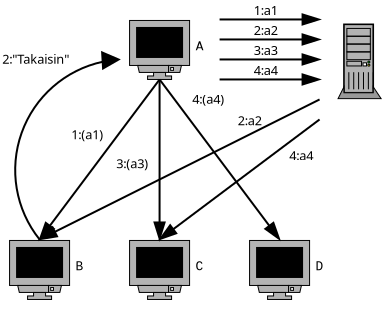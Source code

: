<?xml version="1.0" encoding="UTF-8"?>
<dia:diagram xmlns:dia="http://www.lysator.liu.se/~alla/dia/">
  <dia:layer name="Background" visible="true">
    <dia:object type="Network - General Computer (Tower)" version="0" id="O0">
      <dia:attribute name="obj_pos">
        <dia:point val="60.925,2.243"/>
      </dia:attribute>
      <dia:attribute name="obj_bb">
        <dia:rectangle val="60.917,2.203;63.084,7.305"/>
      </dia:attribute>
      <dia:attribute name="elem_corner">
        <dia:point val="60.925,2.243"/>
      </dia:attribute>
      <dia:attribute name="elem_width">
        <dia:real val="2.15"/>
      </dia:attribute>
      <dia:attribute name="elem_height">
        <dia:real val="3.714"/>
      </dia:attribute>
      <dia:attribute name="show_background">
        <dia:boolean val="true"/>
      </dia:attribute>
      <dia:attribute name="flip_horizontal">
        <dia:boolean val="false"/>
      </dia:attribute>
      <dia:attribute name="flip_vertical">
        <dia:boolean val="false"/>
      </dia:attribute>
      <dia:attribute name="padding">
        <dia:real val="0"/>
      </dia:attribute>
      <dia:attribute name="text">
        <dia:composite type="text">
          <dia:attribute name="string">
            <dia:string>##</dia:string>
          </dia:attribute>
          <dia:attribute name="font">
            <dia:font family="courier new" style="0" name="Courier"/>
          </dia:attribute>
          <dia:attribute name="height">
            <dia:real val="1"/>
          </dia:attribute>
          <dia:attribute name="pos">
            <dia:point val="62,6.805"/>
          </dia:attribute>
          <dia:attribute name="color">
            <dia:color val="#000000"/>
          </dia:attribute>
          <dia:attribute name="alignment">
            <dia:enum val="1"/>
          </dia:attribute>
        </dia:composite>
      </dia:attribute>
    </dia:object>
    <dia:group>
      <dia:object type="Network - General Monitor (With Stand)" version="0" id="O1">
        <dia:attribute name="obj_pos">
          <dia:point val="50.5,2.05"/>
        </dia:attribute>
        <dia:attribute name="obj_bb">
          <dia:rectangle val="50.475,2.025;53.525,6.35"/>
        </dia:attribute>
        <dia:attribute name="elem_corner">
          <dia:point val="50.5,2.05"/>
        </dia:attribute>
        <dia:attribute name="elem_width">
          <dia:real val="3"/>
        </dia:attribute>
        <dia:attribute name="elem_height">
          <dia:real val="2.95"/>
        </dia:attribute>
        <dia:attribute name="show_background">
          <dia:boolean val="true"/>
        </dia:attribute>
        <dia:attribute name="flip_horizontal">
          <dia:boolean val="false"/>
        </dia:attribute>
        <dia:attribute name="flip_vertical">
          <dia:boolean val="false"/>
        </dia:attribute>
        <dia:attribute name="padding">
          <dia:real val="0"/>
        </dia:attribute>
        <dia:attribute name="text">
          <dia:composite type="text">
            <dia:attribute name="string">
              <dia:string>##</dia:string>
            </dia:attribute>
            <dia:attribute name="font">
              <dia:font family="courier new" style="0" name="Courier"/>
            </dia:attribute>
            <dia:attribute name="height">
              <dia:real val="1"/>
            </dia:attribute>
            <dia:attribute name="pos">
              <dia:point val="52,5.85"/>
            </dia:attribute>
            <dia:attribute name="color">
              <dia:color val="#000000"/>
            </dia:attribute>
            <dia:attribute name="alignment">
              <dia:enum val="1"/>
            </dia:attribute>
          </dia:composite>
        </dia:attribute>
      </dia:object>
      <dia:object type="Standard - Text" version="0" id="O2">
        <dia:attribute name="obj_pos">
          <dia:point val="54.001,3.535"/>
        </dia:attribute>
        <dia:attribute name="obj_bb">
          <dia:rectangle val="53.826,2.885;54.176,3.885"/>
        </dia:attribute>
        <dia:attribute name="text">
          <dia:composite type="text">
            <dia:attribute name="string">
              <dia:string>#A#</dia:string>
            </dia:attribute>
            <dia:attribute name="font">
              <dia:font family="courier new" style="0" name="Courier"/>
            </dia:attribute>
            <dia:attribute name="height">
              <dia:real val="0.8"/>
            </dia:attribute>
            <dia:attribute name="pos">
              <dia:point val="54.001,3.535"/>
            </dia:attribute>
            <dia:attribute name="color">
              <dia:color val="#000000"/>
            </dia:attribute>
            <dia:attribute name="alignment">
              <dia:enum val="1"/>
            </dia:attribute>
          </dia:composite>
        </dia:attribute>
      </dia:object>
    </dia:group>
    <dia:group>
      <dia:object type="Network - General Monitor (With Stand)" version="0" id="O3">
        <dia:attribute name="obj_pos">
          <dia:point val="50.5,13.05"/>
        </dia:attribute>
        <dia:attribute name="obj_bb">
          <dia:rectangle val="50.475,13.025;53.525,17.35"/>
        </dia:attribute>
        <dia:attribute name="elem_corner">
          <dia:point val="50.5,13.05"/>
        </dia:attribute>
        <dia:attribute name="elem_width">
          <dia:real val="3"/>
        </dia:attribute>
        <dia:attribute name="elem_height">
          <dia:real val="2.95"/>
        </dia:attribute>
        <dia:attribute name="show_background">
          <dia:boolean val="true"/>
        </dia:attribute>
        <dia:attribute name="flip_horizontal">
          <dia:boolean val="false"/>
        </dia:attribute>
        <dia:attribute name="flip_vertical">
          <dia:boolean val="false"/>
        </dia:attribute>
        <dia:attribute name="padding">
          <dia:real val="0"/>
        </dia:attribute>
        <dia:attribute name="text">
          <dia:composite type="text">
            <dia:attribute name="string">
              <dia:string>##</dia:string>
            </dia:attribute>
            <dia:attribute name="font">
              <dia:font family="courier new" style="0" name="Courier"/>
            </dia:attribute>
            <dia:attribute name="height">
              <dia:real val="1"/>
            </dia:attribute>
            <dia:attribute name="pos">
              <dia:point val="52,16.85"/>
            </dia:attribute>
            <dia:attribute name="color">
              <dia:color val="#000000"/>
            </dia:attribute>
            <dia:attribute name="alignment">
              <dia:enum val="1"/>
            </dia:attribute>
          </dia:composite>
        </dia:attribute>
      </dia:object>
      <dia:object type="Standard - Text" version="0" id="O4">
        <dia:attribute name="obj_pos">
          <dia:point val="54.001,14.535"/>
        </dia:attribute>
        <dia:attribute name="obj_bb">
          <dia:rectangle val="53.826,13.885;54.176,14.885"/>
        </dia:attribute>
        <dia:attribute name="text">
          <dia:composite type="text">
            <dia:attribute name="string">
              <dia:string>#C#</dia:string>
            </dia:attribute>
            <dia:attribute name="font">
              <dia:font family="courier new" style="0" name="Courier"/>
            </dia:attribute>
            <dia:attribute name="height">
              <dia:real val="0.8"/>
            </dia:attribute>
            <dia:attribute name="pos">
              <dia:point val="54.001,14.535"/>
            </dia:attribute>
            <dia:attribute name="color">
              <dia:color val="#000000"/>
            </dia:attribute>
            <dia:attribute name="alignment">
              <dia:enum val="1"/>
            </dia:attribute>
          </dia:composite>
        </dia:attribute>
      </dia:object>
    </dia:group>
    <dia:group>
      <dia:object type="Network - General Monitor (With Stand)" version="0" id="O5">
        <dia:attribute name="obj_pos">
          <dia:point val="56.5,13.05"/>
        </dia:attribute>
        <dia:attribute name="obj_bb">
          <dia:rectangle val="56.475,13.025;59.525,17.35"/>
        </dia:attribute>
        <dia:attribute name="elem_corner">
          <dia:point val="56.5,13.05"/>
        </dia:attribute>
        <dia:attribute name="elem_width">
          <dia:real val="3"/>
        </dia:attribute>
        <dia:attribute name="elem_height">
          <dia:real val="2.95"/>
        </dia:attribute>
        <dia:attribute name="show_background">
          <dia:boolean val="true"/>
        </dia:attribute>
        <dia:attribute name="flip_horizontal">
          <dia:boolean val="false"/>
        </dia:attribute>
        <dia:attribute name="flip_vertical">
          <dia:boolean val="false"/>
        </dia:attribute>
        <dia:attribute name="padding">
          <dia:real val="0"/>
        </dia:attribute>
        <dia:attribute name="text">
          <dia:composite type="text">
            <dia:attribute name="string">
              <dia:string>##</dia:string>
            </dia:attribute>
            <dia:attribute name="font">
              <dia:font family="courier new" style="0" name="Courier"/>
            </dia:attribute>
            <dia:attribute name="height">
              <dia:real val="1"/>
            </dia:attribute>
            <dia:attribute name="pos">
              <dia:point val="58,16.85"/>
            </dia:attribute>
            <dia:attribute name="color">
              <dia:color val="#000000"/>
            </dia:attribute>
            <dia:attribute name="alignment">
              <dia:enum val="1"/>
            </dia:attribute>
          </dia:composite>
        </dia:attribute>
      </dia:object>
      <dia:object type="Standard - Text" version="0" id="O6">
        <dia:attribute name="obj_pos">
          <dia:point val="60.001,14.535"/>
        </dia:attribute>
        <dia:attribute name="obj_bb">
          <dia:rectangle val="59.826,13.885;60.176,14.885"/>
        </dia:attribute>
        <dia:attribute name="text">
          <dia:composite type="text">
            <dia:attribute name="string">
              <dia:string>#D#</dia:string>
            </dia:attribute>
            <dia:attribute name="font">
              <dia:font family="courier new" style="0" name="Courier"/>
            </dia:attribute>
            <dia:attribute name="height">
              <dia:real val="0.8"/>
            </dia:attribute>
            <dia:attribute name="pos">
              <dia:point val="60.001,14.535"/>
            </dia:attribute>
            <dia:attribute name="color">
              <dia:color val="#000000"/>
            </dia:attribute>
            <dia:attribute name="alignment">
              <dia:enum val="1"/>
            </dia:attribute>
          </dia:composite>
        </dia:attribute>
      </dia:object>
    </dia:group>
    <dia:object type="UML - Message" version="0" id="O7">
      <dia:attribute name="obj_pos">
        <dia:point val="60,7"/>
      </dia:attribute>
      <dia:attribute name="obj_bb">
        <dia:rectangle val="51.72,6.93;60.07,13.35"/>
      </dia:attribute>
      <dia:attribute name="conn_endpoints">
        <dia:point val="60,7"/>
        <dia:point val="52,13"/>
      </dia:attribute>
      <dia:attribute name="text">
        <dia:string>#4:a4#</dia:string>
      </dia:attribute>
      <dia:attribute name="type">
        <dia:enum val="0"/>
      </dia:attribute>
      <dia:attribute name="text_pos">
        <dia:point val="59.08,9.041"/>
      </dia:attribute>
    </dia:object>
    <dia:object type="UML - Message" version="0" id="O8">
      <dia:attribute name="obj_pos">
        <dia:point val="55,4"/>
      </dia:attribute>
      <dia:attribute name="obj_bb">
        <dia:rectangle val="54.95,3.127;60.05,4.4"/>
      </dia:attribute>
      <dia:attribute name="conn_endpoints">
        <dia:point val="55,4"/>
        <dia:point val="60,4"/>
      </dia:attribute>
      <dia:attribute name="text">
        <dia:string>#3:a3#</dia:string>
      </dia:attribute>
      <dia:attribute name="type">
        <dia:enum val="0"/>
      </dia:attribute>
      <dia:attribute name="text_pos">
        <dia:point val="57.307,3.777"/>
      </dia:attribute>
    </dia:object>
    <dia:object type="UML - Message" version="0" id="O9">
      <dia:attribute name="obj_pos">
        <dia:point val="55,5"/>
      </dia:attribute>
      <dia:attribute name="obj_bb">
        <dia:rectangle val="54.95,4.127;60.05,5.4"/>
      </dia:attribute>
      <dia:attribute name="conn_endpoints">
        <dia:point val="55,5"/>
        <dia:point val="60,5"/>
      </dia:attribute>
      <dia:attribute name="text">
        <dia:string>#4:a4#</dia:string>
      </dia:attribute>
      <dia:attribute name="type">
        <dia:enum val="0"/>
      </dia:attribute>
      <dia:attribute name="text_pos">
        <dia:point val="57.307,4.777"/>
      </dia:attribute>
    </dia:object>
    <dia:object type="UML - Message" version="0" id="O10">
      <dia:attribute name="obj_pos">
        <dia:point val="55,3"/>
      </dia:attribute>
      <dia:attribute name="obj_bb">
        <dia:rectangle val="54.95,2.127;60.05,3.4"/>
      </dia:attribute>
      <dia:attribute name="conn_endpoints">
        <dia:point val="55,3"/>
        <dia:point val="60,3"/>
      </dia:attribute>
      <dia:attribute name="text">
        <dia:string>#2:a2#</dia:string>
      </dia:attribute>
      <dia:attribute name="type">
        <dia:enum val="0"/>
      </dia:attribute>
      <dia:attribute name="text_pos">
        <dia:point val="57.307,2.777"/>
      </dia:attribute>
    </dia:object>
    <dia:object type="UML - Message" version="0" id="O11">
      <dia:attribute name="obj_pos">
        <dia:point val="52,5"/>
      </dia:attribute>
      <dia:attribute name="obj_bb">
        <dia:rectangle val="49.705,4.95;52.4,13.05"/>
      </dia:attribute>
      <dia:attribute name="conn_endpoints">
        <dia:point val="52,5"/>
        <dia:point val="52,13"/>
      </dia:attribute>
      <dia:attribute name="text">
        <dia:string>#3:(a3)#</dia:string>
      </dia:attribute>
      <dia:attribute name="type">
        <dia:enum val="0"/>
      </dia:attribute>
      <dia:attribute name="text_pos">
        <dia:point val="50.63,9.441"/>
      </dia:attribute>
      <dia:connections>
        <dia:connection handle="0" to="O1" connection="0"/>
      </dia:connections>
    </dia:object>
    <dia:object type="UML - Message" version="0" id="O12">
      <dia:attribute name="obj_pos">
        <dia:point val="52,5"/>
      </dia:attribute>
      <dia:attribute name="obj_bb">
        <dia:rectangle val="51.93,4.93;58.35,13.28"/>
      </dia:attribute>
      <dia:attribute name="conn_endpoints">
        <dia:point val="52,5"/>
        <dia:point val="58,13"/>
      </dia:attribute>
      <dia:attribute name="text">
        <dia:string>#4:(a4)#</dia:string>
      </dia:attribute>
      <dia:attribute name="type">
        <dia:enum val="0"/>
      </dia:attribute>
      <dia:attribute name="text_pos">
        <dia:point val="54.43,6.216"/>
      </dia:attribute>
      <dia:connections>
        <dia:connection handle="0" to="O1" connection="0"/>
      </dia:connections>
    </dia:object>
    <dia:object type="UML - Message" version="0" id="O13">
      <dia:attribute name="obj_pos">
        <dia:point val="55,2"/>
      </dia:attribute>
      <dia:attribute name="obj_bb">
        <dia:rectangle val="54.95,1.127;60.05,2.4"/>
      </dia:attribute>
      <dia:attribute name="conn_endpoints">
        <dia:point val="55,2"/>
        <dia:point val="60,2"/>
      </dia:attribute>
      <dia:attribute name="text">
        <dia:string>#1:a1#</dia:string>
      </dia:attribute>
      <dia:attribute name="type">
        <dia:enum val="0"/>
      </dia:attribute>
      <dia:attribute name="text_pos">
        <dia:point val="57.307,1.777"/>
      </dia:attribute>
    </dia:object>
    <dia:group>
      <dia:object type="Network - General Monitor (With Stand)" version="0" id="O14">
        <dia:attribute name="obj_pos">
          <dia:point val="44.5,13.05"/>
        </dia:attribute>
        <dia:attribute name="obj_bb">
          <dia:rectangle val="44.475,13.025;47.525,17.35"/>
        </dia:attribute>
        <dia:attribute name="elem_corner">
          <dia:point val="44.5,13.05"/>
        </dia:attribute>
        <dia:attribute name="elem_width">
          <dia:real val="3"/>
        </dia:attribute>
        <dia:attribute name="elem_height">
          <dia:real val="2.95"/>
        </dia:attribute>
        <dia:attribute name="show_background">
          <dia:boolean val="true"/>
        </dia:attribute>
        <dia:attribute name="flip_horizontal">
          <dia:boolean val="false"/>
        </dia:attribute>
        <dia:attribute name="flip_vertical">
          <dia:boolean val="false"/>
        </dia:attribute>
        <dia:attribute name="padding">
          <dia:real val="0"/>
        </dia:attribute>
        <dia:attribute name="text">
          <dia:composite type="text">
            <dia:attribute name="string">
              <dia:string>##</dia:string>
            </dia:attribute>
            <dia:attribute name="font">
              <dia:font family="courier new" style="0" name="Courier"/>
            </dia:attribute>
            <dia:attribute name="height">
              <dia:real val="1"/>
            </dia:attribute>
            <dia:attribute name="pos">
              <dia:point val="46,16.85"/>
            </dia:attribute>
            <dia:attribute name="color">
              <dia:color val="#000000"/>
            </dia:attribute>
            <dia:attribute name="alignment">
              <dia:enum val="1"/>
            </dia:attribute>
          </dia:composite>
        </dia:attribute>
      </dia:object>
      <dia:object type="Standard - Text" version="0" id="O15">
        <dia:attribute name="obj_pos">
          <dia:point val="48.001,14.535"/>
        </dia:attribute>
        <dia:attribute name="obj_bb">
          <dia:rectangle val="47.826,13.885;48.176,14.885"/>
        </dia:attribute>
        <dia:attribute name="text">
          <dia:composite type="text">
            <dia:attribute name="string">
              <dia:string>#B#</dia:string>
            </dia:attribute>
            <dia:attribute name="font">
              <dia:font family="courier new" style="0" name="Courier"/>
            </dia:attribute>
            <dia:attribute name="height">
              <dia:real val="0.8"/>
            </dia:attribute>
            <dia:attribute name="pos">
              <dia:point val="48.001,14.535"/>
            </dia:attribute>
            <dia:attribute name="color">
              <dia:color val="#000000"/>
            </dia:attribute>
            <dia:attribute name="alignment">
              <dia:enum val="1"/>
            </dia:attribute>
          </dia:composite>
        </dia:attribute>
      </dia:object>
    </dia:group>
    <dia:object type="UML - Message" version="0" id="O16">
      <dia:attribute name="obj_pos">
        <dia:point val="52,5"/>
      </dia:attribute>
      <dia:attribute name="obj_bb">
        <dia:rectangle val="45.65,4.93;52.07,13.28"/>
      </dia:attribute>
      <dia:attribute name="conn_endpoints">
        <dia:point val="52,5"/>
        <dia:point val="46,13"/>
      </dia:attribute>
      <dia:attribute name="text">
        <dia:string>#1:(a1)#</dia:string>
      </dia:attribute>
      <dia:attribute name="type">
        <dia:enum val="0"/>
      </dia:attribute>
      <dia:attribute name="text_pos">
        <dia:point val="48.38,7.991"/>
      </dia:attribute>
      <dia:connections>
        <dia:connection handle="0" to="O1" connection="0"/>
      </dia:connections>
    </dia:object>
    <dia:object type="Standard - Arc" version="0" id="O17">
      <dia:attribute name="obj_pos">
        <dia:point val="46,13"/>
      </dia:attribute>
      <dia:attribute name="obj_bb">
        <dia:rectangle val="44.731,3.629;50.751,13.066"/>
      </dia:attribute>
      <dia:attribute name="conn_endpoints">
        <dia:point val="46,13"/>
        <dia:point val="50,4"/>
      </dia:attribute>
      <dia:attribute name="curve_distance">
        <dia:real val="-3"/>
      </dia:attribute>
      <dia:attribute name="end_arrow">
        <dia:enum val="3"/>
      </dia:attribute>
      <dia:attribute name="end_arrow_length">
        <dia:real val="0.8"/>
      </dia:attribute>
      <dia:attribute name="end_arrow_width">
        <dia:real val="0.8"/>
      </dia:attribute>
    </dia:object>
    <dia:object type="Standard - Text" version="0" id="O18">
      <dia:attribute name="obj_pos">
        <dia:point val="45.805,4.216"/>
      </dia:attribute>
      <dia:attribute name="obj_bb">
        <dia:rectangle val="44.105,3.545;47.526,4.609"/>
      </dia:attribute>
      <dia:attribute name="text">
        <dia:composite type="text">
          <dia:attribute name="string">
            <dia:string>#2:"Takaisin"#</dia:string>
          </dia:attribute>
          <dia:attribute name="font">
            <dia:font family="sans" style="0" name="Helvetica"/>
          </dia:attribute>
          <dia:attribute name="height">
            <dia:real val="0.8"/>
          </dia:attribute>
          <dia:attribute name="pos">
            <dia:point val="45.805,4.216"/>
          </dia:attribute>
          <dia:attribute name="color">
            <dia:color val="#000000"/>
          </dia:attribute>
          <dia:attribute name="alignment">
            <dia:enum val="1"/>
          </dia:attribute>
        </dia:composite>
      </dia:attribute>
    </dia:object>
    <dia:object type="UML - Message" version="0" id="O19">
      <dia:attribute name="obj_pos">
        <dia:point val="60,6"/>
      </dia:attribute>
      <dia:attribute name="obj_bb">
        <dia:rectangle val="45.776,5.933;60.067,13.38"/>
      </dia:attribute>
      <dia:attribute name="conn_endpoints">
        <dia:point val="60,6"/>
        <dia:point val="46,13"/>
      </dia:attribute>
      <dia:attribute name="text">
        <dia:string>#2:a2#</dia:string>
      </dia:attribute>
      <dia:attribute name="type">
        <dia:enum val="0"/>
      </dia:attribute>
      <dia:attribute name="text_pos">
        <dia:point val="56.505,7.291"/>
      </dia:attribute>
    </dia:object>
  </dia:layer>
</dia:diagram>

